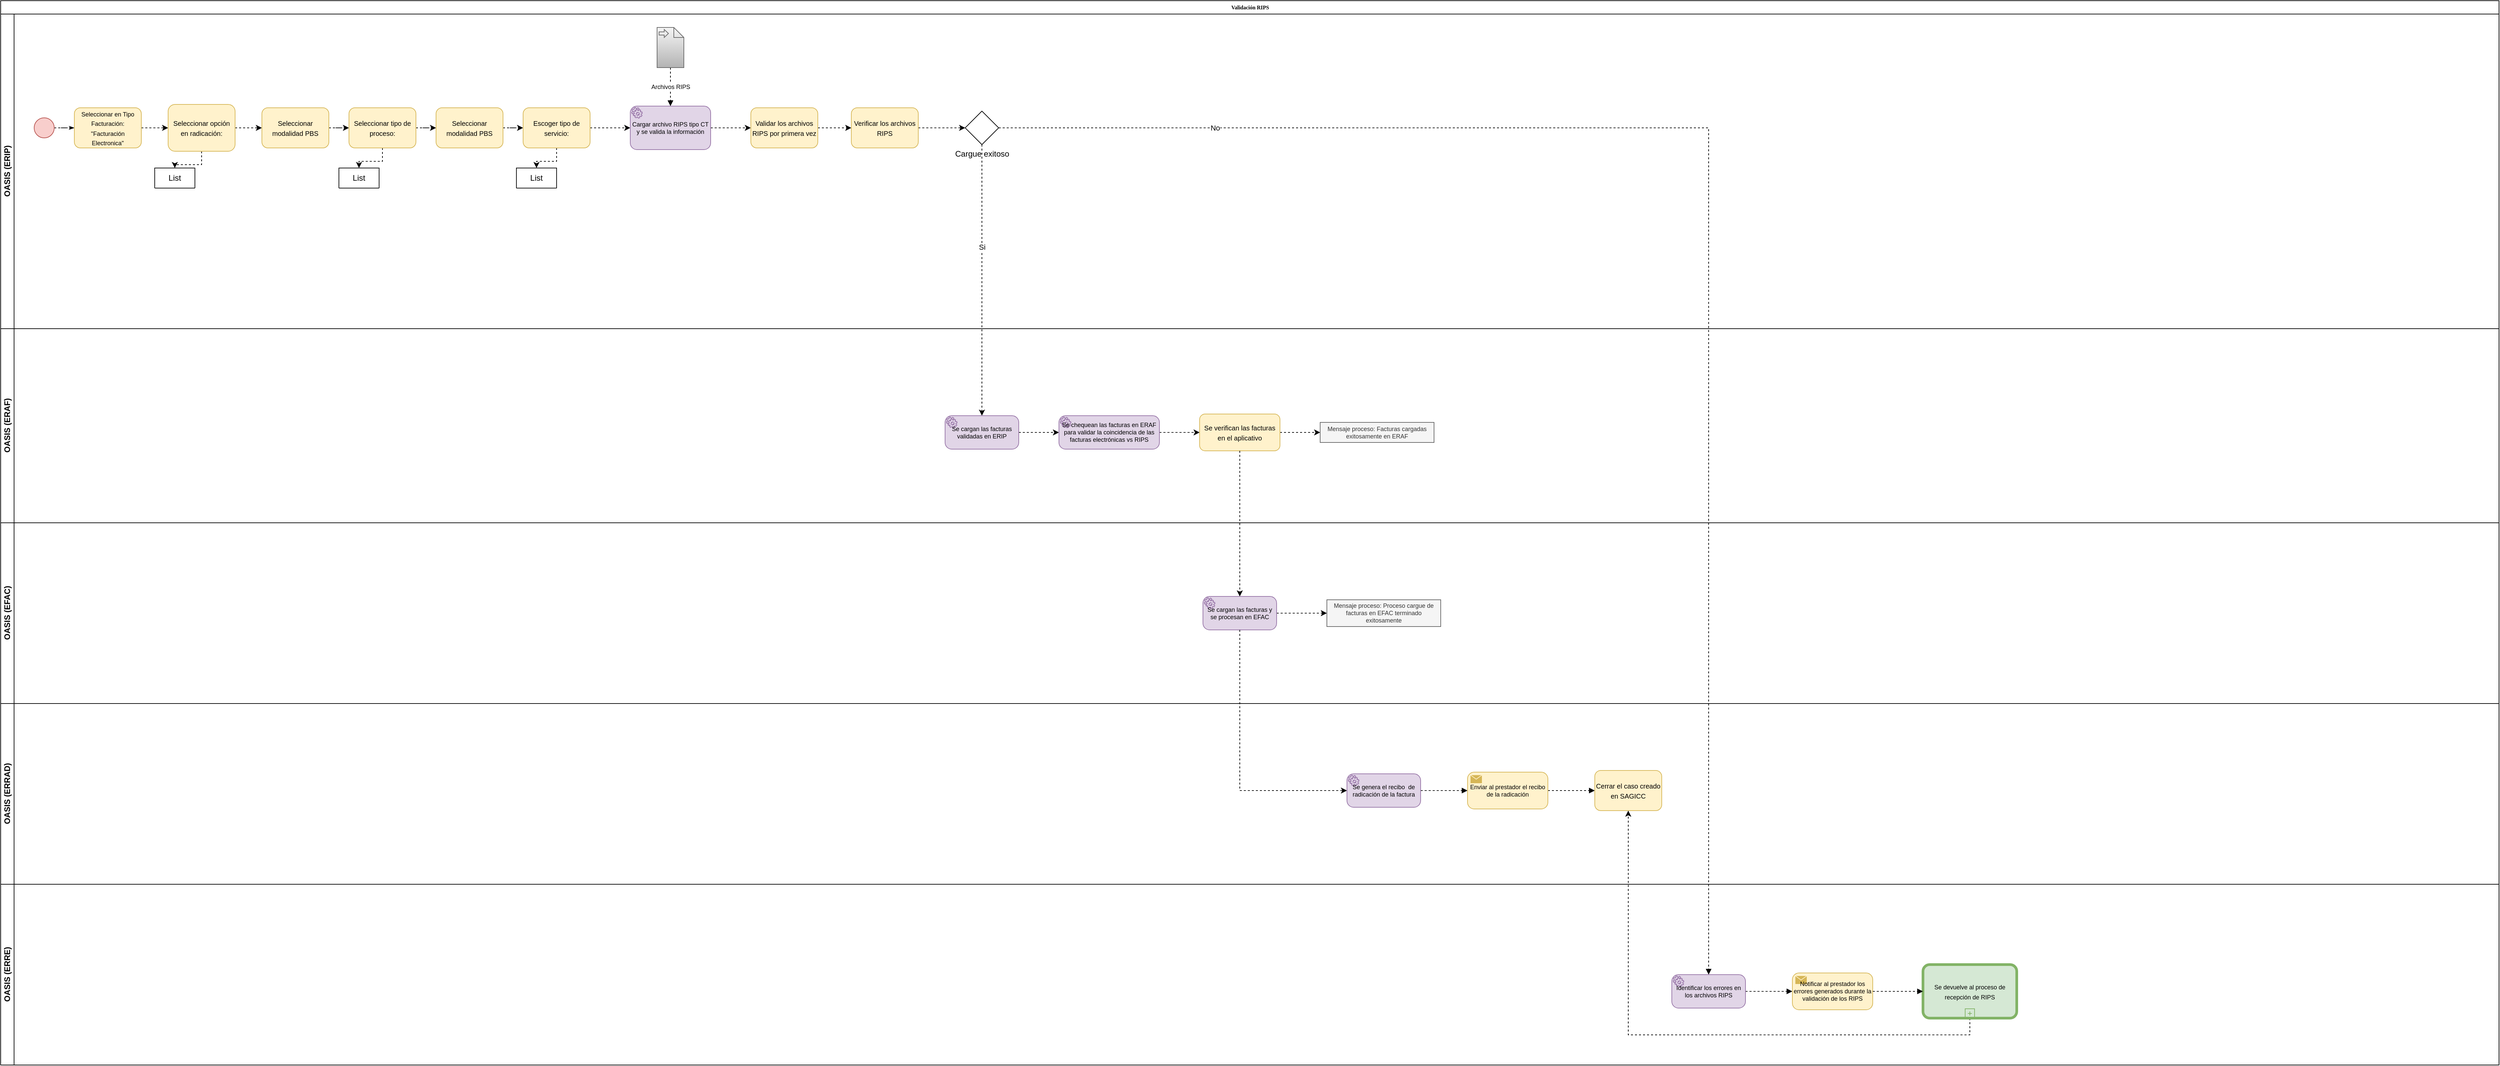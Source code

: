 <mxfile compressed="true" version="20.8.20" type="github"><diagram name="Validación de RIPS" id="c7488fd3-1785-93aa-aadb-54a6760d102a"><mxGraphModel dx="1456" dy="581" grid="1" gridSize="10" guides="1" tooltips="1" connect="1" arrows="1" fold="1" page="1" pageScale="1" pageWidth="4681" pageHeight="3300" background="none" math="0" shadow="0"><root><mxCell id="0"/><mxCell id="1" parent="0"/><mxCell id="2b4e8129b02d487f-1" value="Validación RIPS" style="swimlane;html=1;childLayout=stackLayout;horizontal=1;startSize=20;horizontalStack=0;rounded=0;shadow=0;labelBackgroundColor=none;strokeWidth=1;fontFamily=Verdana;fontSize=8;align=center;" parent="1" vertex="1"><mxGeometry x="10" y="10" width="3730" height="1590" as="geometry"/></mxCell><mxCell id="2b4e8129b02d487f-2" value="OASIS (ERIP)" style="swimlane;html=1;startSize=20;horizontal=0;" parent="2b4e8129b02d487f-1" vertex="1"><mxGeometry y="20" width="3730" height="470" as="geometry"/></mxCell><mxCell id="2b4e8129b02d487f-18" style="edgeStyle=orthogonalEdgeStyle;rounded=0;html=1;labelBackgroundColor=none;startArrow=none;startFill=0;startSize=5;endArrow=classicThin;endFill=1;endSize=5;jettySize=auto;orthogonalLoop=1;strokeWidth=1;fontFamily=Verdana;fontSize=8;dashed=1;exitX=1;exitY=0.5;exitDx=0;exitDy=0;" parent="2b4e8129b02d487f-2" source="2b4e8129b02d487f-5" target="2b4e8129b02d487f-6" edge="1"><mxGeometry relative="1" as="geometry"><mxPoint x="80" y="160" as="sourcePoint"/></mxGeometry></mxCell><mxCell id="2b4e8129b02d487f-5" value="" style="ellipse;whiteSpace=wrap;html=1;rounded=0;shadow=0;labelBackgroundColor=none;strokeWidth=1;fontFamily=Verdana;fontSize=8;align=center;fillColor=#f8cecc;strokeColor=#b85450;" parent="2b4e8129b02d487f-2" vertex="1"><mxGeometry x="50" y="155" width="30" height="30" as="geometry"/></mxCell><mxCell id="Vx50aO-jmptsuge46lNL-2" style="edgeStyle=orthogonalEdgeStyle;rounded=0;orthogonalLoop=1;jettySize=auto;html=1;dashed=1;fontFamily=Helvetica;fontSize=9;entryX=0;entryY=0.5;entryDx=0;entryDy=0;" parent="2b4e8129b02d487f-2" source="2b4e8129b02d487f-6" target="Vx50aO-jmptsuge46lNL-3" edge="1"><mxGeometry relative="1" as="geometry"><mxPoint x="270" y="160" as="targetPoint"/></mxGeometry></mxCell><mxCell id="2b4e8129b02d487f-6" value="&lt;font style=&quot;font-size: 9px;&quot;&gt;Seleccionar en Tipo Facturación:&lt;br style=&quot;&quot;&gt;&quot;Facturación Electronica&quot;&lt;/font&gt;" style="rounded=1;whiteSpace=wrap;html=1;shadow=0;labelBackgroundColor=none;strokeWidth=1;fontFamily=Helvetica;fontSize=12;align=center;fillColor=#fff2cc;strokeColor=#d6b656;" parent="2b4e8129b02d487f-2" vertex="1"><mxGeometry x="110" y="140" width="100" height="60" as="geometry"/></mxCell><mxCell id="Vx50aO-jmptsuge46lNL-5" style="edgeStyle=orthogonalEdgeStyle;rounded=0;orthogonalLoop=1;jettySize=auto;html=1;dashed=1;fontFamily=Helvetica;fontSize=9;startArrow=none;" parent="2b4e8129b02d487f-2" edge="1"><mxGeometry relative="1" as="geometry"><mxPoint x="380" y="275" as="targetPoint"/><mxPoint x="380" y="275" as="sourcePoint"/></mxGeometry></mxCell><mxCell id="Vx50aO-jmptsuge46lNL-16" style="edgeStyle=orthogonalEdgeStyle;rounded=0;orthogonalLoop=1;jettySize=auto;html=1;dashed=1;fontFamily=Helvetica;fontSize=9;" parent="2b4e8129b02d487f-2" source="Vx50aO-jmptsuge46lNL-3" target="Vx50aO-jmptsuge46lNL-11" edge="1"><mxGeometry relative="1" as="geometry"/></mxCell><mxCell id="Qf04M64RglZdBMEQzayg-21" style="edgeStyle=orthogonalEdgeStyle;rounded=0;orthogonalLoop=1;jettySize=auto;html=1;entryX=0.5;entryY=0;entryDx=0;entryDy=0;dashed=1;" parent="2b4e8129b02d487f-2" source="Vx50aO-jmptsuge46lNL-3" target="Qf04M64RglZdBMEQzayg-17" edge="1"><mxGeometry relative="1" as="geometry"/></mxCell><mxCell id="Vx50aO-jmptsuge46lNL-3" value="&lt;font size=&quot;1&quot;&gt;Seleccionar opción en radicación:&lt;br&gt;&lt;/font&gt;" style="rounded=1;whiteSpace=wrap;html=1;shadow=0;labelBackgroundColor=none;strokeWidth=1;fontFamily=Helvetica;fontSize=12;align=center;fillColor=#fff2cc;strokeColor=#d6b656;" parent="2b4e8129b02d487f-2" vertex="1"><mxGeometry x="250" y="135" width="100" height="70" as="geometry"/></mxCell><mxCell id="Qf04M64RglZdBMEQzayg-46" style="edgeStyle=orthogonalEdgeStyle;rounded=0;orthogonalLoop=1;jettySize=auto;html=1;dashed=1;" parent="2b4e8129b02d487f-2" source="Vx50aO-jmptsuge46lNL-6" target="Vx50aO-jmptsuge46lNL-8" edge="1"><mxGeometry relative="1" as="geometry"/></mxCell><mxCell id="Vx50aO-jmptsuge46lNL-6" value="&lt;font size=&quot;1&quot;&gt;Seleccionar modalidad PBS&lt;/font&gt;" style="rounded=1;whiteSpace=wrap;html=1;shadow=0;labelBackgroundColor=none;strokeWidth=1;fontFamily=Helvetica;fontSize=12;align=center;fillColor=#fff2cc;strokeColor=#d6b656;" parent="2b4e8129b02d487f-2" vertex="1"><mxGeometry x="650" y="140" width="100" height="60" as="geometry"/></mxCell><mxCell id="Qf04M64RglZdBMEQzayg-14" style="edgeStyle=orthogonalEdgeStyle;rounded=0;orthogonalLoop=1;jettySize=auto;html=1;entryX=0.5;entryY=0;entryDx=0;entryDy=0;dashed=1;" parent="2b4e8129b02d487f-2" source="Vx50aO-jmptsuge46lNL-8" target="Qf04M64RglZdBMEQzayg-1" edge="1"><mxGeometry relative="1" as="geometry"/></mxCell><mxCell id="Qf04M64RglZdBMEQzayg-50" style="edgeStyle=orthogonalEdgeStyle;rounded=0;orthogonalLoop=1;jettySize=auto;html=1;entryX=0;entryY=0.5;entryDx=0;entryDy=0;entryPerimeter=0;dashed=1;" parent="2b4e8129b02d487f-2" source="Vx50aO-jmptsuge46lNL-8" target="Vx50aO-jmptsuge46lNL-10" edge="1"><mxGeometry relative="1" as="geometry"/></mxCell><mxCell id="Vx50aO-jmptsuge46lNL-8" value="&lt;font size=&quot;1&quot;&gt;Escoger tipo de servicio:&lt;br&gt;&lt;/font&gt;&lt;blockquote style=&quot;margin: 0 0 0 40px; border: none; padding: 0px;&quot;&gt;&lt;/blockquote&gt;&lt;blockquote style=&quot;margin: 0 0 0 40px; border: none; padding: 0px;&quot;&gt;&lt;/blockquote&gt;&lt;blockquote style=&quot;margin: 0 0 0 40px; border: none; padding: 0px;&quot;&gt;&lt;/blockquote&gt;&lt;blockquote style=&quot;margin: 0 0 0 40px; border: none; padding: 0px;&quot;&gt;&lt;/blockquote&gt;&lt;blockquote style=&quot;margin: 0 0 0 40px; border: none; padding: 0px;&quot;&gt;&lt;/blockquote&gt;" style="rounded=1;whiteSpace=wrap;html=1;shadow=0;labelBackgroundColor=none;strokeWidth=1;fontFamily=Helvetica;fontSize=12;align=center;fillColor=#fff2cc;strokeColor=#d6b656;" parent="2b4e8129b02d487f-2" vertex="1"><mxGeometry x="780" y="140" width="100" height="60" as="geometry"/></mxCell><mxCell id="Qf04M64RglZdBMEQzayg-51" style="edgeStyle=orthogonalEdgeStyle;rounded=0;orthogonalLoop=1;jettySize=auto;html=1;entryX=0;entryY=0.5;entryDx=0;entryDy=0;dashed=1;" parent="2b4e8129b02d487f-2" source="Vx50aO-jmptsuge46lNL-10" target="Qf04M64RglZdBMEQzayg-36" edge="1"><mxGeometry relative="1" as="geometry"><mxPoint x="1100" y="170" as="targetPoint"/></mxGeometry></mxCell><mxCell id="Vx50aO-jmptsuge46lNL-10" value="Cargar archivo RIPS tipo CT y se valida la información" style="points=[[0.25,0,0],[0.5,0,0],[0.75,0,0],[1,0.25,0],[1,0.5,0],[1,0.75,0],[0.75,1,0],[0.5,1,0],[0.25,1,0],[0,0.75,0],[0,0.5,0],[0,0.25,0]];shape=mxgraph.bpmn.task;whiteSpace=wrap;rectStyle=rounded;size=10;html=1;taskMarker=service;fontFamily=Helvetica;fontSize=9;fillColor=#e1d5e7;strokeColor=#9673a6;" parent="2b4e8129b02d487f-2" vertex="1"><mxGeometry x="940" y="137.5" width="120" height="65" as="geometry"/></mxCell><mxCell id="Vx50aO-jmptsuge46lNL-17" style="edgeStyle=orthogonalEdgeStyle;rounded=0;orthogonalLoop=1;jettySize=auto;html=1;entryX=0;entryY=0.5;entryDx=0;entryDy=0;dashed=1;fontFamily=Helvetica;fontSize=9;" parent="2b4e8129b02d487f-2" source="Vx50aO-jmptsuge46lNL-11" target="Vx50aO-jmptsuge46lNL-27" edge="1"><mxGeometry relative="1" as="geometry"><mxPoint x="640" y="170" as="targetPoint"/></mxGeometry></mxCell><mxCell id="Vx50aO-jmptsuge46lNL-11" value="&lt;font size=&quot;1&quot;&gt;Seleccionar modalidad PBS&lt;/font&gt;" style="rounded=1;whiteSpace=wrap;html=1;shadow=0;labelBackgroundColor=none;strokeWidth=1;fontFamily=Helvetica;fontSize=12;align=center;fillColor=#fff2cc;strokeColor=#d6b656;" parent="2b4e8129b02d487f-2" vertex="1"><mxGeometry x="390" y="140" width="100" height="60" as="geometry"/></mxCell><mxCell id="Qf04M64RglZdBMEQzayg-30" style="edgeStyle=orthogonalEdgeStyle;rounded=0;orthogonalLoop=1;jettySize=auto;html=1;dashed=1;" parent="2b4e8129b02d487f-2" source="Vx50aO-jmptsuge46lNL-27" target="Qf04M64RglZdBMEQzayg-22" edge="1"><mxGeometry relative="1" as="geometry"/></mxCell><mxCell id="Qf04M64RglZdBMEQzayg-45" style="edgeStyle=orthogonalEdgeStyle;rounded=0;orthogonalLoop=1;jettySize=auto;html=1;exitX=1;exitY=0.5;exitDx=0;exitDy=0;dashed=1;" parent="2b4e8129b02d487f-2" source="Vx50aO-jmptsuge46lNL-27" target="Vx50aO-jmptsuge46lNL-6" edge="1"><mxGeometry relative="1" as="geometry"/></mxCell><mxCell id="Vx50aO-jmptsuge46lNL-27" value="&lt;font size=&quot;1&quot;&gt;Seleccionar tipo de proceso:&lt;/font&gt;" style="rounded=1;whiteSpace=wrap;html=1;shadow=0;labelBackgroundColor=none;strokeWidth=1;fontFamily=Helvetica;fontSize=12;align=center;fillColor=#fff2cc;strokeColor=#d6b656;" parent="2b4e8129b02d487f-2" vertex="1"><mxGeometry x="520" y="140" width="100" height="60" as="geometry"/></mxCell><mxCell id="Qf04M64RglZdBMEQzayg-1" value="List" style="swimlane;fontStyle=0;childLayout=stackLayout;horizontal=1;startSize=30;horizontalStack=0;resizeParent=1;resizeParentMax=0;resizeLast=0;collapsible=1;marginBottom=0;whiteSpace=wrap;html=1;" parent="2b4e8129b02d487f-2" vertex="1" collapsed="1"><mxGeometry x="770" y="230" width="60" height="30" as="geometry"><mxRectangle x="770" y="230" width="120" height="240" as="alternateBounds"/></mxGeometry></mxCell><mxCell id="Qf04M64RglZdBMEQzayg-2" value="Urgencias" style="text;strokeColor=none;fillColor=none;align=left;verticalAlign=middle;spacingLeft=4;spacingRight=4;overflow=hidden;points=[[0,0.5],[1,0.5]];portConstraint=eastwest;rotatable=0;whiteSpace=wrap;html=1;" parent="Qf04M64RglZdBMEQzayg-1" vertex="1"><mxGeometry y="30" width="120" height="30" as="geometry"/></mxCell><mxCell id="Qf04M64RglZdBMEQzayg-3" value="Hospitalización" style="text;strokeColor=none;fillColor=none;align=left;verticalAlign=middle;spacingLeft=4;spacingRight=4;overflow=hidden;points=[[0,0.5],[1,0.5]];portConstraint=eastwest;rotatable=0;whiteSpace=wrap;html=1;" parent="Qf04M64RglZdBMEQzayg-1" vertex="1"><mxGeometry y="60" width="120" height="30" as="geometry"/></mxCell><mxCell id="Qf04M64RglZdBMEQzayg-4" value="Ambulatorio" style="text;strokeColor=none;fillColor=none;align=left;verticalAlign=middle;spacingLeft=4;spacingRight=4;overflow=hidden;points=[[0,0.5],[1,0.5]];portConstraint=eastwest;rotatable=0;whiteSpace=wrap;html=1;" parent="Qf04M64RglZdBMEQzayg-1" vertex="1"><mxGeometry y="90" width="120" height="30" as="geometry"/></mxCell><mxCell id="Qf04M64RglZdBMEQzayg-13" value="UCI" style="text;strokeColor=none;fillColor=none;align=left;verticalAlign=middle;spacingLeft=4;spacingRight=4;overflow=hidden;points=[[0,0.5],[1,0.5]];portConstraint=eastwest;rotatable=0;whiteSpace=wrap;html=1;" parent="Qf04M64RglZdBMEQzayg-1" vertex="1"><mxGeometry y="120" width="120" height="30" as="geometry"/></mxCell><mxCell id="Qf04M64RglZdBMEQzayg-12" value="Unificada" style="text;strokeColor=none;fillColor=none;align=left;verticalAlign=middle;spacingLeft=4;spacingRight=4;overflow=hidden;points=[[0,0.5],[1,0.5]];portConstraint=eastwest;rotatable=0;whiteSpace=wrap;html=1;" parent="Qf04M64RglZdBMEQzayg-1" vertex="1"><mxGeometry y="150" width="120" height="30" as="geometry"/></mxCell><mxCell id="Qf04M64RglZdBMEQzayg-11" value="Domiciliario" style="text;strokeColor=none;fillColor=none;align=left;verticalAlign=middle;spacingLeft=4;spacingRight=4;overflow=hidden;points=[[0,0.5],[1,0.5]];portConstraint=eastwest;rotatable=0;whiteSpace=wrap;html=1;" parent="Qf04M64RglZdBMEQzayg-1" vertex="1"><mxGeometry y="180" width="120" height="30" as="geometry"/></mxCell><mxCell id="Qf04M64RglZdBMEQzayg-10" value="Canastas" style="text;strokeColor=none;fillColor=none;align=left;verticalAlign=middle;spacingLeft=4;spacingRight=4;overflow=hidden;points=[[0,0.5],[1,0.5]];portConstraint=eastwest;rotatable=0;whiteSpace=wrap;html=1;" parent="Qf04M64RglZdBMEQzayg-1" vertex="1"><mxGeometry y="210" width="120" height="30" as="geometry"/></mxCell><mxCell id="Qf04M64RglZdBMEQzayg-17" value="List" style="swimlane;fontStyle=0;childLayout=stackLayout;horizontal=1;startSize=30;horizontalStack=0;resizeParent=1;resizeParentMax=0;resizeLast=0;collapsible=1;marginBottom=0;whiteSpace=wrap;html=1;" parent="2b4e8129b02d487f-2" vertex="1" collapsed="1"><mxGeometry x="230" y="230" width="60" height="30" as="geometry"><mxRectangle x="230" y="230" width="140" height="120" as="alternateBounds"/></mxGeometry></mxCell><mxCell id="Qf04M64RglZdBMEQzayg-18" value="OFICINA NO VISADA" style="text;strokeColor=none;fillColor=none;align=left;verticalAlign=middle;spacingLeft=4;spacingRight=4;overflow=hidden;points=[[0,0.5],[1,0.5]];portConstraint=eastwest;rotatable=0;whiteSpace=wrap;html=1;" parent="Qf04M64RglZdBMEQzayg-17" vertex="1"><mxGeometry y="30" width="140" height="30" as="geometry"/></mxCell><mxCell id="Qf04M64RglZdBMEQzayg-19" value="OFICINA" style="text;strokeColor=none;fillColor=none;align=left;verticalAlign=middle;spacingLeft=4;spacingRight=4;overflow=hidden;points=[[0,0.5],[1,0.5]];portConstraint=eastwest;rotatable=0;whiteSpace=wrap;html=1;" parent="Qf04M64RglZdBMEQzayg-17" vertex="1"><mxGeometry y="60" width="140" height="30" as="geometry"/></mxCell><mxCell id="Qf04M64RglZdBMEQzayg-20" value="FACTURA NO VISADA" style="text;strokeColor=none;fillColor=none;align=left;verticalAlign=middle;spacingLeft=4;spacingRight=4;overflow=hidden;points=[[0,0.5],[1,0.5]];portConstraint=eastwest;rotatable=0;whiteSpace=wrap;html=1;" parent="Qf04M64RglZdBMEQzayg-17" vertex="1"><mxGeometry y="90" width="140" height="30" as="geometry"/></mxCell><mxCell id="Qf04M64RglZdBMEQzayg-22" value="List" style="swimlane;fontStyle=0;childLayout=stackLayout;horizontal=1;startSize=30;horizontalStack=0;resizeParent=1;resizeParentMax=0;resizeLast=0;collapsible=1;marginBottom=0;whiteSpace=wrap;html=1;" parent="2b4e8129b02d487f-2" vertex="1" collapsed="1"><mxGeometry x="505" y="230" width="60" height="30" as="geometry"><mxRectangle x="505" y="230" width="130" height="150" as="alternateBounds"/></mxGeometry></mxCell><mxCell id="Qf04M64RglZdBMEQzayg-23" value="PRIMERA VEZ" style="text;strokeColor=none;fillColor=none;align=left;verticalAlign=middle;spacingLeft=4;spacingRight=4;overflow=hidden;points=[[0,0.5],[1,0.5]];portConstraint=eastwest;rotatable=0;whiteSpace=wrap;html=1;" parent="Qf04M64RglZdBMEQzayg-22" vertex="1"><mxGeometry y="30" width="130" height="30" as="geometry"/></mxCell><mxCell id="Qf04M64RglZdBMEQzayg-24" value="VERIFICACIÓN" style="text;strokeColor=none;fillColor=none;align=left;verticalAlign=middle;spacingLeft=4;spacingRight=4;overflow=hidden;points=[[0,0.5],[1,0.5]];portConstraint=eastwest;rotatable=0;whiteSpace=wrap;html=1;" parent="Qf04M64RglZdBMEQzayg-22" vertex="1"><mxGeometry y="60" width="130" height="30" as="geometry"/></mxCell><mxCell id="Qf04M64RglZdBMEQzayg-25" value="DEVOLUCIÓN" style="text;strokeColor=none;fillColor=none;align=left;verticalAlign=middle;spacingLeft=4;spacingRight=4;overflow=hidden;points=[[0,0.5],[1,0.5]];portConstraint=eastwest;rotatable=0;whiteSpace=wrap;html=1;" parent="Qf04M64RglZdBMEQzayg-22" vertex="1"><mxGeometry y="90" width="130" height="30" as="geometry"/></mxCell><mxCell id="Qf04M64RglZdBMEQzayg-26" value="ANTICIPO" style="text;strokeColor=none;fillColor=none;align=left;verticalAlign=middle;spacingLeft=4;spacingRight=4;overflow=hidden;points=[[0,0.5],[1,0.5]];portConstraint=eastwest;rotatable=0;whiteSpace=wrap;html=1;" parent="Qf04M64RglZdBMEQzayg-22" vertex="1"><mxGeometry y="120" width="130" height="30" as="geometry"/></mxCell><mxCell id="2cUvuNb6GvdLBNsSZaEv-6" style="edgeStyle=orthogonalEdgeStyle;rounded=0;orthogonalLoop=1;jettySize=auto;html=1;dashed=1;strokeColor=default;startArrow=none;startFill=0;endArrow=classic;endFill=1;" parent="2b4e8129b02d487f-2" source="Qf04M64RglZdBMEQzayg-36" target="Qf04M64RglZdBMEQzayg-43" edge="1"><mxGeometry relative="1" as="geometry"/></mxCell><mxCell id="Qf04M64RglZdBMEQzayg-36" value="&lt;font size=&quot;1&quot;&gt;Validar los archivos RIPS por primera vez&lt;/font&gt;" style="rounded=1;whiteSpace=wrap;html=1;shadow=0;labelBackgroundColor=none;strokeWidth=1;fontFamily=Helvetica;fontSize=12;align=center;fillColor=#fff2cc;strokeColor=#d6b656;" parent="2b4e8129b02d487f-2" vertex="1"><mxGeometry x="1120" y="140" width="100" height="60" as="geometry"/></mxCell><mxCell id="2cUvuNb6GvdLBNsSZaEv-7" style="edgeStyle=orthogonalEdgeStyle;rounded=0;orthogonalLoop=1;jettySize=auto;html=1;dashed=1;strokeColor=default;startArrow=none;startFill=0;endArrow=classic;endFill=1;entryX=0;entryY=0.5;entryDx=0;entryDy=0;entryPerimeter=0;" parent="2b4e8129b02d487f-2" source="Qf04M64RglZdBMEQzayg-43" target="Qf04M64RglZdBMEQzayg-53" edge="1"><mxGeometry relative="1" as="geometry"><mxPoint x="1430" y="170" as="targetPoint"/></mxGeometry></mxCell><mxCell id="Qf04M64RglZdBMEQzayg-43" value="&lt;font size=&quot;1&quot;&gt;Verificar los archivos RIPS&lt;/font&gt;" style="rounded=1;whiteSpace=wrap;html=1;shadow=0;labelBackgroundColor=none;strokeWidth=1;fontFamily=Helvetica;fontSize=12;align=center;fillColor=#fff2cc;strokeColor=#d6b656;" parent="2b4e8129b02d487f-2" vertex="1"><mxGeometry x="1270" y="140" width="100" height="60" as="geometry"/></mxCell><mxCell id="Qf04M64RglZdBMEQzayg-53" value="Cargue exitoso" style="points=[[0.25,0.25,0],[0.5,0,0],[0.75,0.25,0],[1,0.5,0],[0.75,0.75,0],[0.5,1,0],[0.25,0.75,0],[0,0.5,0]];shape=mxgraph.bpmn.gateway2;html=1;verticalLabelPosition=bottom;labelBackgroundColor=#ffffff;verticalAlign=top;align=center;perimeter=rhombusPerimeter;outlineConnect=0;outline=none;symbol=none;" parent="2b4e8129b02d487f-2" vertex="1"><mxGeometry x="1440" y="145" width="50" height="50" as="geometry"/></mxCell><mxCell id="Qf04M64RglZdBMEQzayg-87" value="Archivos RIPS" style="edgeStyle=orthogonalEdgeStyle;rounded=0;orthogonalLoop=1;jettySize=auto;html=1;dashed=1;fontSize=9;endArrow=block;endFill=1;" parent="2b4e8129b02d487f-2" source="Qf04M64RglZdBMEQzayg-86" target="Vx50aO-jmptsuge46lNL-10" edge="1"><mxGeometry relative="1" as="geometry"/></mxCell><mxCell id="Qf04M64RglZdBMEQzayg-86" value="" style="shape=mxgraph.bpmn.data;labelPosition=center;verticalLabelPosition=bottom;align=center;verticalAlign=top;whiteSpace=wrap;size=15;html=1;bpmnTransferType=input;fontSize=9;fillColor=#f5f5f5;gradientColor=#b3b3b3;strokeColor=#666666;" parent="2b4e8129b02d487f-2" vertex="1"><mxGeometry x="980" y="20" width="40" height="60" as="geometry"/></mxCell><mxCell id="Qf04M64RglZdBMEQzayg-54" style="edgeStyle=orthogonalEdgeStyle;rounded=0;orthogonalLoop=1;jettySize=auto;html=1;dashed=1;" parent="2b4e8129b02d487f-1" source="Qf04M64RglZdBMEQzayg-53" target="Vx50aO-jmptsuge46lNL-38" edge="1"><mxGeometry relative="1" as="geometry"><mxPoint x="1485" y="460" as="targetPoint"/></mxGeometry></mxCell><mxCell id="Qf04M64RglZdBMEQzayg-56" value="Si" style="edgeLabel;html=1;align=center;verticalAlign=middle;resizable=0;points=[];" parent="Qf04M64RglZdBMEQzayg-54" vertex="1" connectable="0"><mxGeometry x="-0.248" y="3" relative="1" as="geometry"><mxPoint x="-3" as="offset"/></mxGeometry></mxCell><mxCell id="Vx50aO-jmptsuge46lNL-34" value="&lt;font style=&quot;font-size: 12px;&quot;&gt;OASIS (ERAF)&lt;/font&gt;" style="swimlane;startSize=20;horizontal=0;html=1;fontFamily=Helvetica;fontSize=9;" parent="2b4e8129b02d487f-1" vertex="1"><mxGeometry y="490" width="3730" height="290" as="geometry"/></mxCell><mxCell id="fyACaE5IWEtV9gItJphS-1" style="edgeStyle=orthogonalEdgeStyle;rounded=0;orthogonalLoop=1;jettySize=auto;html=1;entryX=0;entryY=0.5;entryDx=0;entryDy=0;entryPerimeter=0;dashed=1;" parent="Vx50aO-jmptsuge46lNL-34" source="Vx50aO-jmptsuge46lNL-38" target="1egLQnelc4qZ-zpZyoKj-2" edge="1"><mxGeometry relative="1" as="geometry"/></mxCell><mxCell id="Vx50aO-jmptsuge46lNL-38" value="Se cargan las facturas validadas en ERIP" style="points=[[0.25,0,0],[0.5,0,0],[0.75,0,0],[1,0.25,0],[1,0.5,0],[1,0.75,0],[0.75,1,0],[0.5,1,0],[0.25,1,0],[0,0.75,0],[0,0.5,0],[0,0.25,0]];shape=mxgraph.bpmn.task;whiteSpace=wrap;rectStyle=rounded;size=10;html=1;taskMarker=service;fontFamily=Helvetica;fontSize=9;fillColor=#e1d5e7;strokeColor=#9673a6;" parent="Vx50aO-jmptsuge46lNL-34" vertex="1"><mxGeometry x="1410" y="130" width="110" height="50" as="geometry"/></mxCell><mxCell id="Vx50aO-jmptsuge46lNL-54" value="Mensaje proceso: Facturas cargadas exitosamente en ERAF" style="text;html=1;align=center;verticalAlign=middle;whiteSpace=wrap;rounded=0;fontSize=9;fontFamily=Helvetica;fillColor=#f5f5f5;fontColor=#333333;strokeColor=#666666;" parent="Vx50aO-jmptsuge46lNL-34" vertex="1"><mxGeometry x="1970" y="140" width="170" height="30" as="geometry"/></mxCell><mxCell id="fyACaE5IWEtV9gItJphS-2" style="edgeStyle=orthogonalEdgeStyle;rounded=0;orthogonalLoop=1;jettySize=auto;html=1;dashed=1;entryX=0;entryY=0.5;entryDx=0;entryDy=0;" parent="Vx50aO-jmptsuge46lNL-34" source="1egLQnelc4qZ-zpZyoKj-2" target="1egLQnelc4qZ-zpZyoKj-4" edge="1"><mxGeometry relative="1" as="geometry"><mxPoint x="1820" y="155" as="targetPoint"/></mxGeometry></mxCell><mxCell id="1egLQnelc4qZ-zpZyoKj-2" value="Se chequean las facturas en ERAF para validar la coincidencia de las facturas electrónicas vs RIPS" style="points=[[0.25,0,0],[0.5,0,0],[0.75,0,0],[1,0.25,0],[1,0.5,0],[1,0.75,0],[0.75,1,0],[0.5,1,0],[0.25,1,0],[0,0.75,0],[0,0.5,0],[0,0.25,0]];shape=mxgraph.bpmn.task;whiteSpace=wrap;rectStyle=rounded;size=10;html=1;taskMarker=service;fontFamily=Helvetica;fontSize=9;fillColor=#e1d5e7;strokeColor=#9673a6;" parent="Vx50aO-jmptsuge46lNL-34" vertex="1"><mxGeometry x="1580" y="130" width="150" height="50" as="geometry"/></mxCell><mxCell id="fyACaE5IWEtV9gItJphS-3" style="edgeStyle=orthogonalEdgeStyle;rounded=0;orthogonalLoop=1;jettySize=auto;html=1;entryX=0;entryY=0.5;entryDx=0;entryDy=0;dashed=1;" parent="Vx50aO-jmptsuge46lNL-34" source="1egLQnelc4qZ-zpZyoKj-4" target="Vx50aO-jmptsuge46lNL-54" edge="1"><mxGeometry relative="1" as="geometry"/></mxCell><mxCell id="1egLQnelc4qZ-zpZyoKj-4" value="&lt;font size=&quot;1&quot;&gt;Se verifican las facturas en el aplicativo&lt;/font&gt;" style="rounded=1;whiteSpace=wrap;html=1;shadow=0;labelBackgroundColor=none;strokeWidth=1;fontFamily=Helvetica;fontSize=12;align=center;fillColor=#fff2cc;strokeColor=#d6b656;" parent="Vx50aO-jmptsuge46lNL-34" vertex="1"><mxGeometry x="1790" y="127.5" width="120" height="55" as="geometry"/></mxCell><mxCell id="Vx50aO-jmptsuge46lNL-35" value="&lt;font style=&quot;font-size: 12px;&quot;&gt;OASIS (EFAC)&lt;/font&gt;" style="swimlane;startSize=20;horizontal=0;html=1;fontFamily=Helvetica;fontSize=9;" parent="2b4e8129b02d487f-1" vertex="1"><mxGeometry y="780" width="3730" height="270" as="geometry"/></mxCell><mxCell id="WkoNNHf39Ikg1CcLIP1m-1" style="edgeStyle=orthogonalEdgeStyle;rounded=0;orthogonalLoop=1;jettySize=auto;html=1;entryX=0;entryY=0.5;entryDx=0;entryDy=0;dashed=1;" edge="1" parent="Vx50aO-jmptsuge46lNL-35" source="Qf04M64RglZdBMEQzayg-60" target="Qf04M64RglZdBMEQzayg-65"><mxGeometry relative="1" as="geometry"><mxPoint x="1980" y="135" as="targetPoint"/></mxGeometry></mxCell><mxCell id="Qf04M64RglZdBMEQzayg-60" value="Se cargan las facturas y se procesan en EFAC" style="points=[[0.25,0,0],[0.5,0,0],[0.75,0,0],[1,0.25,0],[1,0.5,0],[1,0.75,0],[0.75,1,0],[0.5,1,0],[0.25,1,0],[0,0.75,0],[0,0.5,0],[0,0.25,0]];shape=mxgraph.bpmn.task;whiteSpace=wrap;rectStyle=rounded;size=10;html=1;taskMarker=service;fontFamily=Helvetica;fontSize=9;fillColor=#e1d5e7;strokeColor=#9673a6;" parent="Vx50aO-jmptsuge46lNL-35" vertex="1"><mxGeometry x="1795" y="110" width="110" height="50" as="geometry"/></mxCell><mxCell id="Qf04M64RglZdBMEQzayg-65" value="Mensaje proceso: Proceso cargue de facturas en EFAC terminado exitosamente" style="text;html=1;align=center;verticalAlign=middle;whiteSpace=wrap;rounded=0;fontSize=9;fontFamily=Helvetica;fillColor=#f5f5f5;fontColor=#333333;strokeColor=#666666;" parent="Vx50aO-jmptsuge46lNL-35" vertex="1"><mxGeometry x="1980" y="115" width="170" height="40" as="geometry"/></mxCell><mxCell id="Qf04M64RglZdBMEQzayg-94" style="edgeStyle=orthogonalEdgeStyle;rounded=0;orthogonalLoop=1;jettySize=auto;html=1;dashed=1;fontSize=9;endArrow=block;endFill=1;entryX=0.5;entryY=0;entryDx=0;entryDy=0;entryPerimeter=0;" parent="2b4e8129b02d487f-1" source="Qf04M64RglZdBMEQzayg-53" target="Qf04M64RglZdBMEQzayg-82" edge="1"><mxGeometry relative="1" as="geometry"><mxPoint x="2125" y="1530" as="targetPoint"/></mxGeometry></mxCell><mxCell id="2cUvuNb6GvdLBNsSZaEv-5" value="No" style="edgeLabel;html=1;align=center;verticalAlign=middle;resizable=0;points=[];" parent="Qf04M64RglZdBMEQzayg-94" vertex="1" connectable="0"><mxGeometry x="-0.722" relative="1" as="geometry"><mxPoint as="offset"/></mxGeometry></mxCell><mxCell id="Qf04M64RglZdBMEQzayg-67" value="&lt;font style=&quot;font-size: 12px;&quot;&gt;OASIS (ERRAD)&lt;/font&gt;" style="swimlane;startSize=20;horizontal=0;html=1;fontFamily=Helvetica;fontSize=9;" parent="2b4e8129b02d487f-1" vertex="1"><mxGeometry y="1050" width="3730" height="270" as="geometry"/></mxCell><mxCell id="Qf04M64RglZdBMEQzayg-75" style="edgeStyle=orthogonalEdgeStyle;rounded=0;orthogonalLoop=1;jettySize=auto;html=1;entryX=0;entryY=0.5;entryDx=0;entryDy=0;entryPerimeter=0;dashed=1;fontSize=9;endArrow=block;endFill=1;" parent="Qf04M64RglZdBMEQzayg-67" source="Qf04M64RglZdBMEQzayg-69" target="Qf04M64RglZdBMEQzayg-74" edge="1"><mxGeometry relative="1" as="geometry"/></mxCell><mxCell id="Qf04M64RglZdBMEQzayg-69" value="Se genera el recibo&amp;nbsp; de radicación de la factura" style="points=[[0.25,0,0],[0.5,0,0],[0.75,0,0],[1,0.25,0],[1,0.5,0],[1,0.75,0],[0.75,1,0],[0.5,1,0],[0.25,1,0],[0,0.75,0],[0,0.5,0],[0,0.25,0]];shape=mxgraph.bpmn.task;whiteSpace=wrap;rectStyle=rounded;size=10;html=1;taskMarker=service;fontFamily=Helvetica;fontSize=9;fillColor=#e1d5e7;strokeColor=#9673a6;" parent="Qf04M64RglZdBMEQzayg-67" vertex="1"><mxGeometry x="2010" y="105" width="110" height="50" as="geometry"/></mxCell><mxCell id="Qf04M64RglZdBMEQzayg-78" style="edgeStyle=orthogonalEdgeStyle;rounded=0;orthogonalLoop=1;jettySize=auto;html=1;dashed=1;fontSize=9;endArrow=block;endFill=1;entryX=0;entryY=0.5;entryDx=0;entryDy=0;" parent="Qf04M64RglZdBMEQzayg-67" source="Qf04M64RglZdBMEQzayg-74" target="Qf04M64RglZdBMEQzayg-79" edge="1"><mxGeometry relative="1" as="geometry"><mxPoint x="2655" y="180" as="targetPoint"/></mxGeometry></mxCell><mxCell id="Qf04M64RglZdBMEQzayg-74" value="Enviar al prestador el recibo de la radicación" style="points=[[0.25,0,0],[0.5,0,0],[0.75,0,0],[1,0.25,0],[1,0.5,0],[1,0.75,0],[0.75,1,0],[0.5,1,0],[0.25,1,0],[0,0.75,0],[0,0.5,0],[0,0.25,0]];shape=mxgraph.bpmn.task;whiteSpace=wrap;rectStyle=rounded;size=10;html=1;taskMarker=send;fontSize=9;fillColor=#fff2cc;strokeColor=#d6b656;" parent="Qf04M64RglZdBMEQzayg-67" vertex="1"><mxGeometry x="2190" y="102.5" width="120" height="55" as="geometry"/></mxCell><mxCell id="Qf04M64RglZdBMEQzayg-79" value="&lt;font size=&quot;1&quot;&gt;Cerrar el caso creado en SAGICC&lt;/font&gt;" style="rounded=1;whiteSpace=wrap;html=1;shadow=0;labelBackgroundColor=none;strokeWidth=1;fontFamily=Helvetica;fontSize=12;align=center;fillColor=#fff2cc;strokeColor=#d6b656;" parent="Qf04M64RglZdBMEQzayg-67" vertex="1"><mxGeometry x="2380" y="100" width="100" height="60" as="geometry"/></mxCell><mxCell id="2cUvuNb6GvdLBNsSZaEv-10" style="edgeStyle=orthogonalEdgeStyle;rounded=0;orthogonalLoop=1;jettySize=auto;html=1;entryX=0.5;entryY=1;entryDx=0;entryDy=0;dashed=1;strokeColor=default;startArrow=none;startFill=0;endArrow=classic;endFill=1;" parent="2b4e8129b02d487f-1" source="Qf04M64RglZdBMEQzayg-58" target="Qf04M64RglZdBMEQzayg-79" edge="1"><mxGeometry relative="1" as="geometry"><Array as="points"><mxPoint x="2940" y="1545"/><mxPoint x="2430" y="1545"/></Array></mxGeometry></mxCell><mxCell id="Qf04M64RglZdBMEQzayg-80" value="&lt;font style=&quot;font-size: 12px;&quot;&gt;OASIS (ERRE)&lt;/font&gt;" style="swimlane;startSize=20;horizontal=0;html=1;fontFamily=Helvetica;fontSize=9;" parent="2b4e8129b02d487f-1" vertex="1"><mxGeometry y="1320" width="3730" height="270" as="geometry"/></mxCell><mxCell id="Qf04M64RglZdBMEQzayg-81" style="edgeStyle=orthogonalEdgeStyle;rounded=0;orthogonalLoop=1;jettySize=auto;html=1;entryX=0;entryY=0.5;entryDx=0;entryDy=0;entryPerimeter=0;dashed=1;fontSize=9;endArrow=block;endFill=1;" parent="Qf04M64RglZdBMEQzayg-80" source="Qf04M64RglZdBMEQzayg-82" target="Qf04M64RglZdBMEQzayg-84" edge="1"><mxGeometry relative="1" as="geometry"/></mxCell><mxCell id="Qf04M64RglZdBMEQzayg-82" value="Identificar los errores en los archivos RIPS" style="points=[[0.25,0,0],[0.5,0,0],[0.75,0,0],[1,0.25,0],[1,0.5,0],[1,0.75,0],[0.75,1,0],[0.5,1,0],[0.25,1,0],[0,0.75,0],[0,0.5,0],[0,0.25,0]];shape=mxgraph.bpmn.task;whiteSpace=wrap;rectStyle=rounded;size=10;html=1;taskMarker=service;fontFamily=Helvetica;fontSize=9;fillColor=#e1d5e7;strokeColor=#9673a6;" parent="Qf04M64RglZdBMEQzayg-80" vertex="1"><mxGeometry x="2495" y="135" width="110" height="50" as="geometry"/></mxCell><mxCell id="Qf04M64RglZdBMEQzayg-84" value="Notificar al prestador los errores generados durante la validación de los RIPS" style="points=[[0.25,0,0],[0.5,0,0],[0.75,0,0],[1,0.25,0],[1,0.5,0],[1,0.75,0],[0.75,1,0],[0.5,1,0],[0.25,1,0],[0,0.75,0],[0,0.5,0],[0,0.25,0]];shape=mxgraph.bpmn.task;whiteSpace=wrap;rectStyle=rounded;size=10;html=1;taskMarker=send;fontSize=9;fillColor=#fff2cc;strokeColor=#d6b656;" parent="Qf04M64RglZdBMEQzayg-80" vertex="1"><mxGeometry x="2675" y="132.5" width="120" height="55" as="geometry"/></mxCell><UserObject label="&lt;font style=&quot;font-size: 9px;&quot;&gt;Se devuelve al proceso de recepción de RIPS&lt;/font&gt;" link="https://app.diagrams.net/#Hkevinjporto%2FDiagramas-de-procesos%2Fmain%2FDiagrama_recepci%C3%B3n_RIPS" id="Qf04M64RglZdBMEQzayg-58"><mxCell style="points=[[0.25,0,0],[0.5,0,0],[0.75,0,0],[1,0.25,0],[1,0.5,0],[1,0.75,0],[0.75,1,0],[0.5,1,0],[0.25,1,0],[0,0.75,0],[0,0.5,0],[0,0.25,0]];shape=mxgraph.bpmn.task;whiteSpace=wrap;rectStyle=rounded;size=10;html=1;bpmnShapeType=call;isLoopSub=1;fillColor=#d5e8d4;strokeColor=#82b366;" parent="Qf04M64RglZdBMEQzayg-80" vertex="1"><mxGeometry x="2870" y="120" width="140" height="80" as="geometry"/></mxCell></UserObject><mxCell id="Qf04M64RglZdBMEQzayg-95" style="edgeStyle=orthogonalEdgeStyle;rounded=0;orthogonalLoop=1;jettySize=auto;html=1;entryX=0;entryY=0.5;entryDx=0;entryDy=0;entryPerimeter=0;dashed=1;fontSize=9;endArrow=block;endFill=1;" parent="Qf04M64RglZdBMEQzayg-80" source="Qf04M64RglZdBMEQzayg-84" target="Qf04M64RglZdBMEQzayg-58" edge="1"><mxGeometry relative="1" as="geometry"><Array as="points"/></mxGeometry></mxCell><mxCell id="fyACaE5IWEtV9gItJphS-4" style="edgeStyle=orthogonalEdgeStyle;rounded=0;orthogonalLoop=1;jettySize=auto;html=1;dashed=1;entryX=0.5;entryY=0;entryDx=0;entryDy=0;entryPerimeter=0;" parent="2b4e8129b02d487f-1" source="1egLQnelc4qZ-zpZyoKj-4" target="Qf04M64RglZdBMEQzayg-60" edge="1"><mxGeometry relative="1" as="geometry"><mxPoint x="1850" y="880" as="targetPoint"/></mxGeometry></mxCell><mxCell id="WkoNNHf39Ikg1CcLIP1m-3" style="edgeStyle=orthogonalEdgeStyle;rounded=0;orthogonalLoop=1;jettySize=auto;html=1;entryX=0;entryY=0.5;entryDx=0;entryDy=0;entryPerimeter=0;dashed=1;" edge="1" parent="2b4e8129b02d487f-1" source="Qf04M64RglZdBMEQzayg-60" target="Qf04M64RglZdBMEQzayg-69"><mxGeometry relative="1" as="geometry"><Array as="points"><mxPoint x="1850" y="1180"/></Array></mxGeometry></mxCell></root></mxGraphModel></diagram></mxfile>